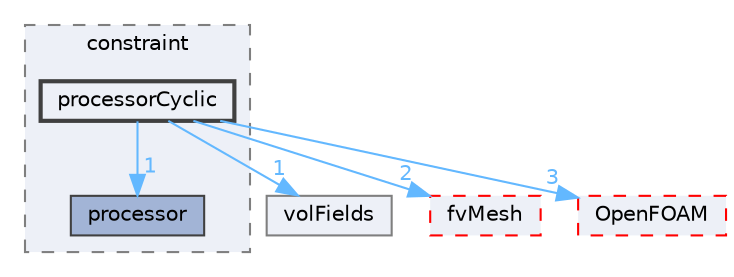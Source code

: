 digraph "src/finiteVolume/fields/fvPatchFields/constraint/processorCyclic"
{
 // LATEX_PDF_SIZE
  bgcolor="transparent";
  edge [fontname=Helvetica,fontsize=10,labelfontname=Helvetica,labelfontsize=10];
  node [fontname=Helvetica,fontsize=10,shape=box,height=0.2,width=0.4];
  compound=true
  subgraph clusterdir_dcf2f02ec1a1951cb48a5d6d97386405 {
    graph [ bgcolor="#edf0f7", pencolor="grey50", label="constraint", fontname=Helvetica,fontsize=10 style="filled,dashed", URL="dir_dcf2f02ec1a1951cb48a5d6d97386405.html",tooltip=""]
  dir_de7ba92969fc3c410b2d12c2e12de130 [label="processor", fillcolor="#a2b4d6", color="grey25", style="filled", URL="dir_de7ba92969fc3c410b2d12c2e12de130.html",tooltip=""];
  dir_6a778fbb23651ca84ce8a59a0e3ff27d [label="processorCyclic", fillcolor="#edf0f7", color="grey25", style="filled,bold", URL="dir_6a778fbb23651ca84ce8a59a0e3ff27d.html",tooltip=""];
  }
  dir_bd8bf7fa65467c460a50eacc456ce356 [label="volFields", fillcolor="#edf0f7", color="grey50", style="filled", URL="dir_bd8bf7fa65467c460a50eacc456ce356.html",tooltip=""];
  dir_c382fa095c9c33d8673c0dd60aaef275 [label="fvMesh", fillcolor="#edf0f7", color="red", style="filled,dashed", URL="dir_c382fa095c9c33d8673c0dd60aaef275.html",tooltip=""];
  dir_c5473ff19b20e6ec4dfe5c310b3778a8 [label="OpenFOAM", fillcolor="#edf0f7", color="red", style="filled,dashed", URL="dir_c5473ff19b20e6ec4dfe5c310b3778a8.html",tooltip=""];
  dir_6a778fbb23651ca84ce8a59a0e3ff27d->dir_bd8bf7fa65467c460a50eacc456ce356 [headlabel="1", labeldistance=1.5 headhref="dir_003085_004295.html" href="dir_003085_004295.html" color="steelblue1" fontcolor="steelblue1"];
  dir_6a778fbb23651ca84ce8a59a0e3ff27d->dir_c382fa095c9c33d8673c0dd60aaef275 [headlabel="2", labeldistance=1.5 headhref="dir_003085_001544.html" href="dir_003085_001544.html" color="steelblue1" fontcolor="steelblue1"];
  dir_6a778fbb23651ca84ce8a59a0e3ff27d->dir_c5473ff19b20e6ec4dfe5c310b3778a8 [headlabel="3", labeldistance=1.5 headhref="dir_003085_002695.html" href="dir_003085_002695.html" color="steelblue1" fontcolor="steelblue1"];
  dir_6a778fbb23651ca84ce8a59a0e3ff27d->dir_de7ba92969fc3c410b2d12c2e12de130 [headlabel="1", labeldistance=1.5 headhref="dir_003085_003079.html" href="dir_003085_003079.html" color="steelblue1" fontcolor="steelblue1"];
}
